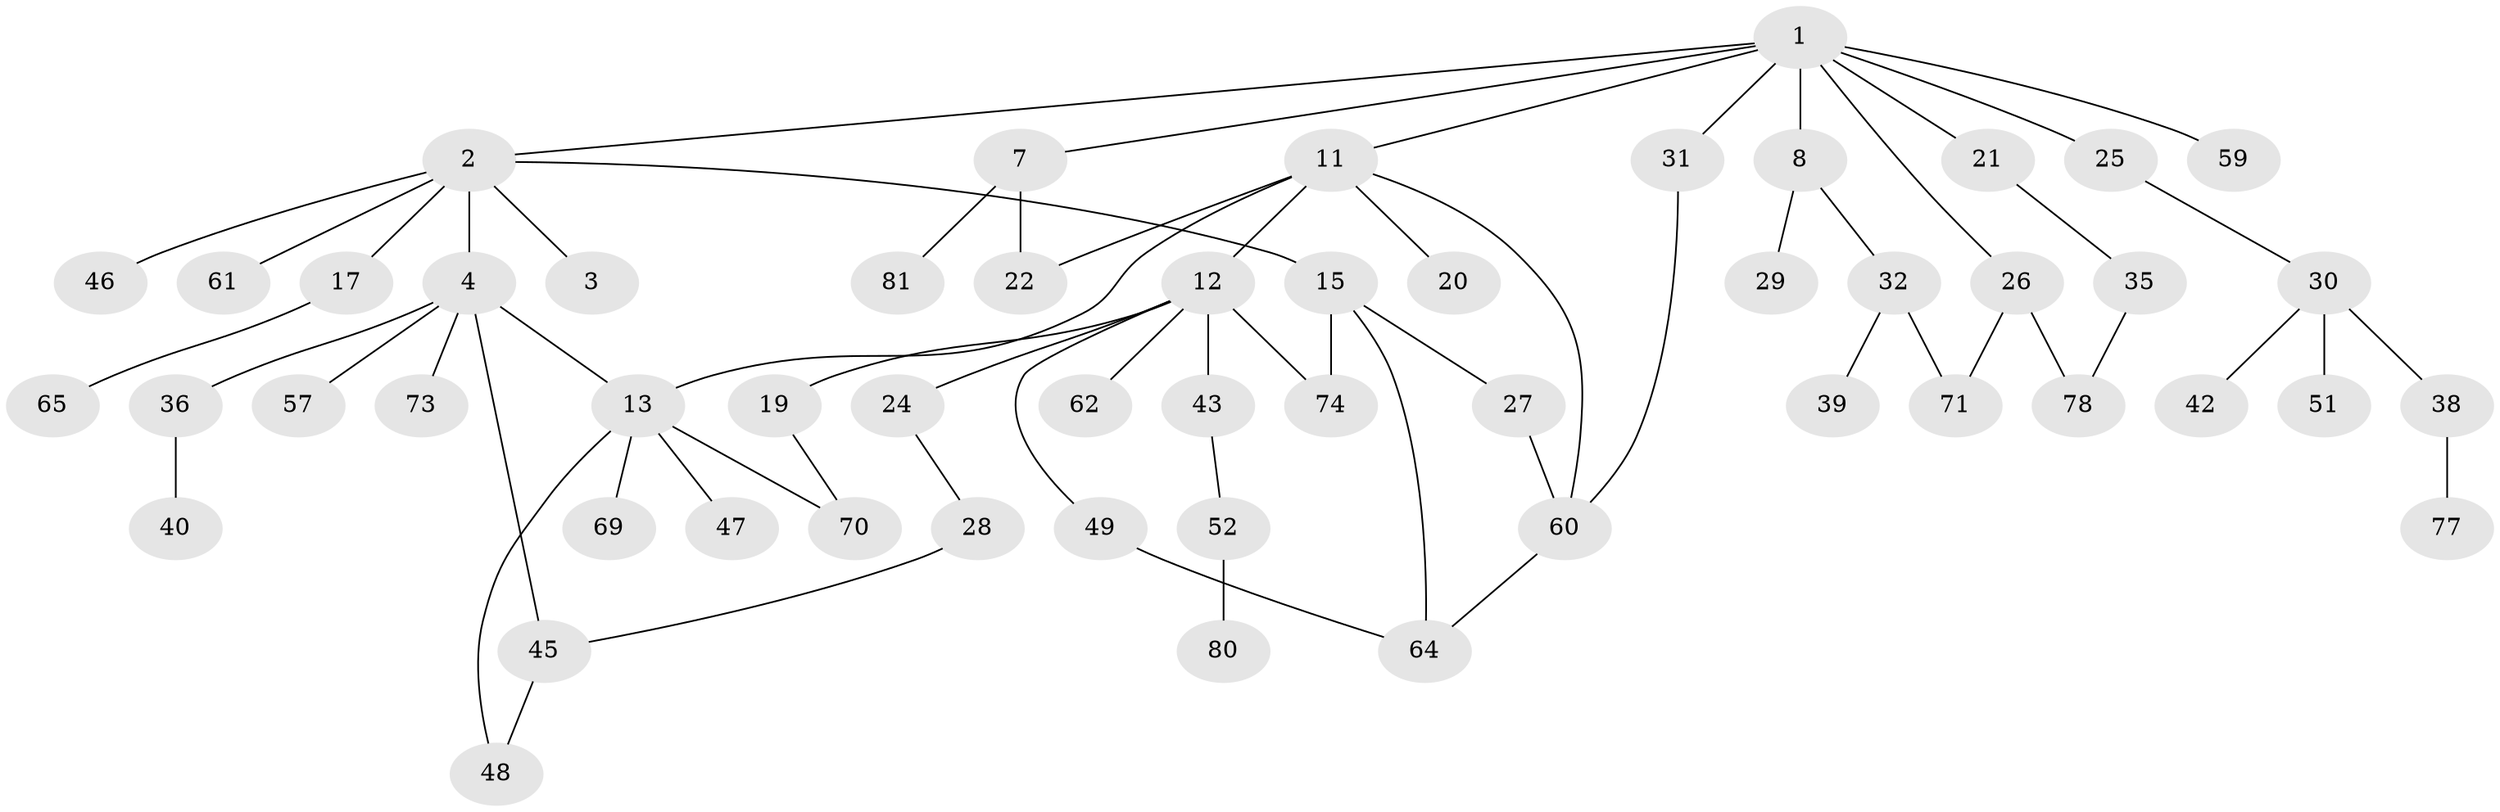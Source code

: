 // original degree distribution, {9: 0.012195121951219513, 7: 0.012195121951219513, 2: 0.3170731707317073, 4: 0.10975609756097561, 3: 0.18292682926829268, 6: 0.012195121951219513, 5: 0.012195121951219513, 1: 0.34146341463414637}
// Generated by graph-tools (version 1.1) at 2025/41/03/06/25 10:41:25]
// undirected, 54 vertices, 65 edges
graph export_dot {
graph [start="1"]
  node [color=gray90,style=filled];
  1 [super="+5"];
  2 [super="+6"];
  3 [super="+33"];
  4 [super="+16"];
  7 [super="+10"];
  8 [super="+9"];
  11 [super="+23"];
  12 [super="+14"];
  13 [super="+41"];
  15 [super="+18"];
  17;
  19 [super="+58"];
  20;
  21;
  22 [super="+50"];
  24 [super="+56"];
  25 [super="+79"];
  26 [super="+34"];
  27 [super="+75"];
  28;
  29;
  30 [super="+37"];
  31 [super="+44"];
  32 [super="+55"];
  35 [super="+53"];
  36;
  38 [super="+54"];
  39;
  40 [super="+68"];
  42;
  43;
  45 [super="+63"];
  46;
  47;
  48 [super="+72"];
  49 [super="+66"];
  51;
  52 [super="+67"];
  57;
  59;
  60 [super="+76"];
  61;
  62;
  64 [super="+82"];
  65;
  69;
  70;
  71;
  73;
  74;
  77;
  78;
  80;
  81;
  1 -- 2;
  1 -- 7;
  1 -- 8;
  1 -- 11;
  1 -- 21;
  1 -- 25;
  1 -- 26;
  1 -- 31;
  1 -- 59;
  2 -- 3;
  2 -- 4;
  2 -- 17;
  2 -- 46;
  2 -- 61;
  2 -- 15;
  4 -- 13;
  4 -- 73;
  4 -- 57;
  4 -- 45;
  4 -- 36;
  7 -- 81;
  7 -- 22;
  8 -- 32;
  8 -- 29;
  11 -- 12;
  11 -- 20;
  11 -- 60;
  11 -- 22;
  11 -- 13;
  12 -- 19;
  12 -- 24;
  12 -- 43;
  12 -- 49;
  12 -- 74;
  12 -- 62;
  13 -- 47;
  13 -- 69;
  13 -- 48;
  13 -- 70;
  15 -- 27;
  15 -- 64;
  15 -- 74;
  17 -- 65;
  19 -- 70;
  21 -- 35;
  24 -- 28;
  25 -- 30;
  26 -- 78;
  26 -- 71;
  27 -- 60;
  28 -- 45;
  30 -- 38 [weight=2];
  30 -- 42;
  30 -- 51;
  31 -- 60;
  32 -- 39;
  32 -- 71;
  35 -- 78;
  36 -- 40;
  38 -- 77;
  43 -- 52;
  45 -- 48;
  49 -- 64;
  52 -- 80;
  60 -- 64;
}
